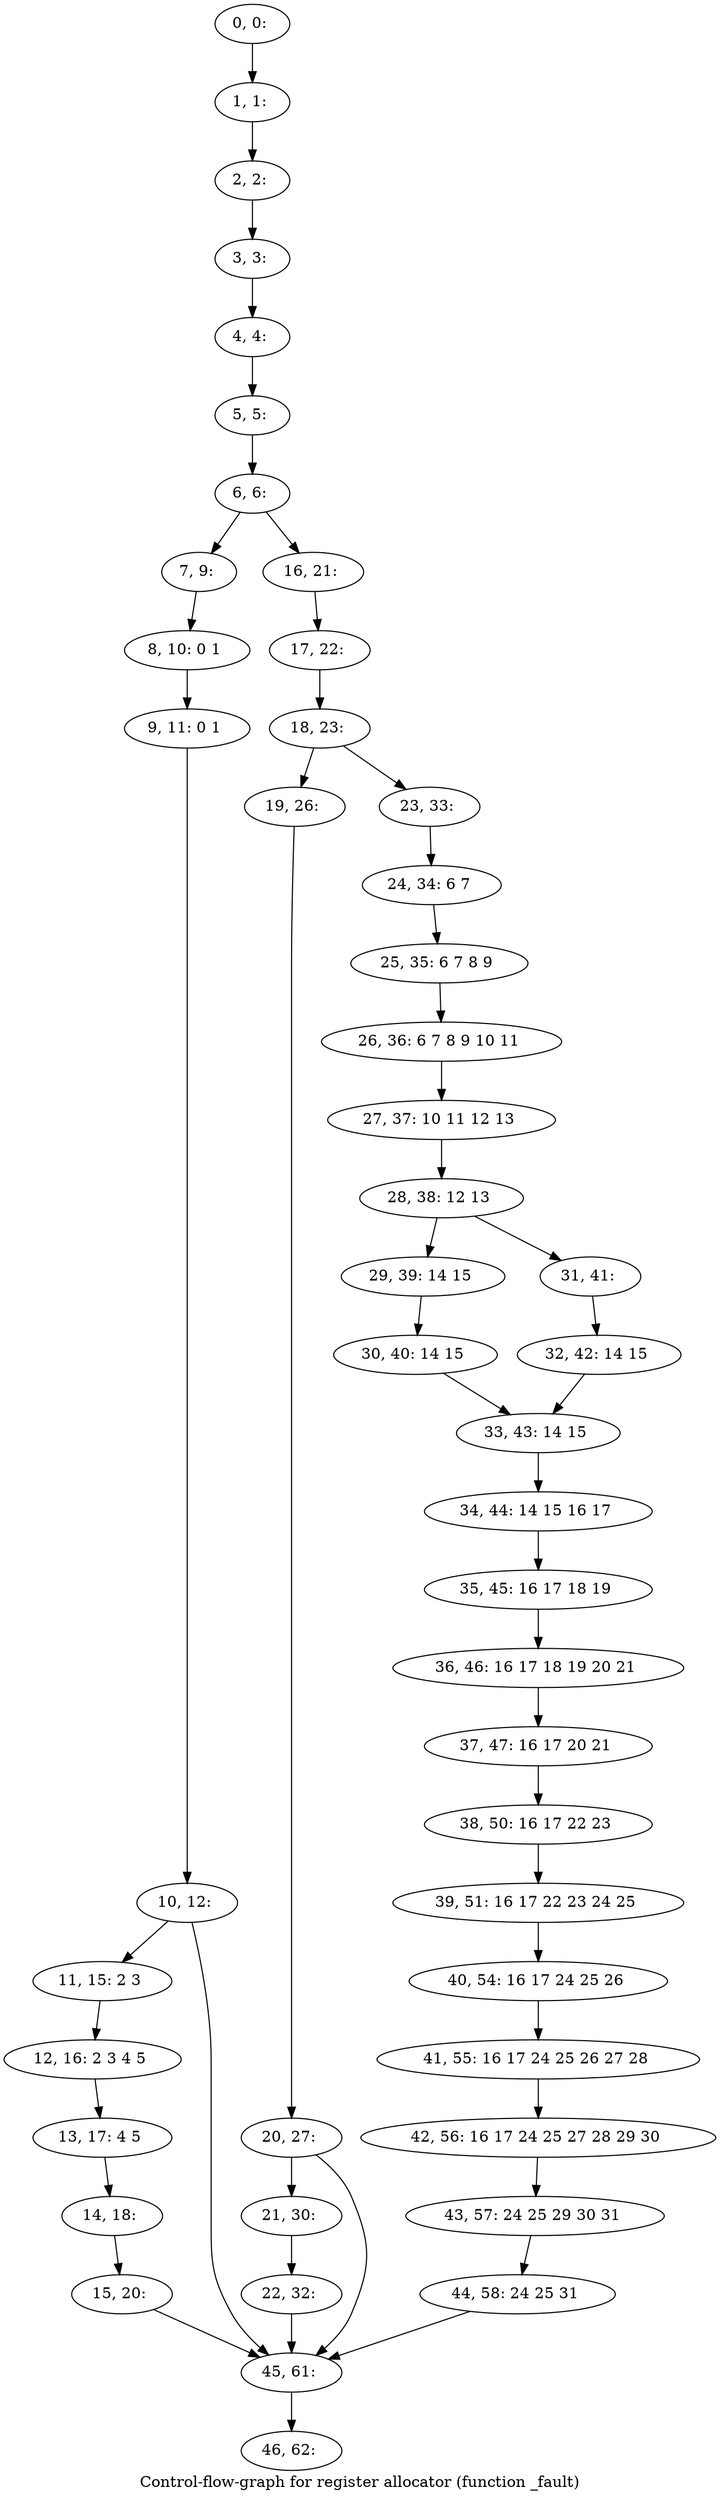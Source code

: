 digraph G {
graph [label="Control-flow-graph for register allocator (function _fault)"]
0[label="0, 0: "];
1[label="1, 1: "];
2[label="2, 2: "];
3[label="3, 3: "];
4[label="4, 4: "];
5[label="5, 5: "];
6[label="6, 6: "];
7[label="7, 9: "];
8[label="8, 10: 0 1 "];
9[label="9, 11: 0 1 "];
10[label="10, 12: "];
11[label="11, 15: 2 3 "];
12[label="12, 16: 2 3 4 5 "];
13[label="13, 17: 4 5 "];
14[label="14, 18: "];
15[label="15, 20: "];
16[label="16, 21: "];
17[label="17, 22: "];
18[label="18, 23: "];
19[label="19, 26: "];
20[label="20, 27: "];
21[label="21, 30: "];
22[label="22, 32: "];
23[label="23, 33: "];
24[label="24, 34: 6 7 "];
25[label="25, 35: 6 7 8 9 "];
26[label="26, 36: 6 7 8 9 10 11 "];
27[label="27, 37: 10 11 12 13 "];
28[label="28, 38: 12 13 "];
29[label="29, 39: 14 15 "];
30[label="30, 40: 14 15 "];
31[label="31, 41: "];
32[label="32, 42: 14 15 "];
33[label="33, 43: 14 15 "];
34[label="34, 44: 14 15 16 17 "];
35[label="35, 45: 16 17 18 19 "];
36[label="36, 46: 16 17 18 19 20 21 "];
37[label="37, 47: 16 17 20 21 "];
38[label="38, 50: 16 17 22 23 "];
39[label="39, 51: 16 17 22 23 24 25 "];
40[label="40, 54: 16 17 24 25 26 "];
41[label="41, 55: 16 17 24 25 26 27 28 "];
42[label="42, 56: 16 17 24 25 27 28 29 30 "];
43[label="43, 57: 24 25 29 30 31 "];
44[label="44, 58: 24 25 31 "];
45[label="45, 61: "];
46[label="46, 62: "];
0->1 ;
1->2 ;
2->3 ;
3->4 ;
4->5 ;
5->6 ;
6->7 ;
6->16 ;
7->8 ;
8->9 ;
9->10 ;
10->11 ;
10->45 ;
11->12 ;
12->13 ;
13->14 ;
14->15 ;
15->45 ;
16->17 ;
17->18 ;
18->19 ;
18->23 ;
19->20 ;
20->21 ;
20->45 ;
21->22 ;
22->45 ;
23->24 ;
24->25 ;
25->26 ;
26->27 ;
27->28 ;
28->29 ;
28->31 ;
29->30 ;
30->33 ;
31->32 ;
32->33 ;
33->34 ;
34->35 ;
35->36 ;
36->37 ;
37->38 ;
38->39 ;
39->40 ;
40->41 ;
41->42 ;
42->43 ;
43->44 ;
44->45 ;
45->46 ;
}
